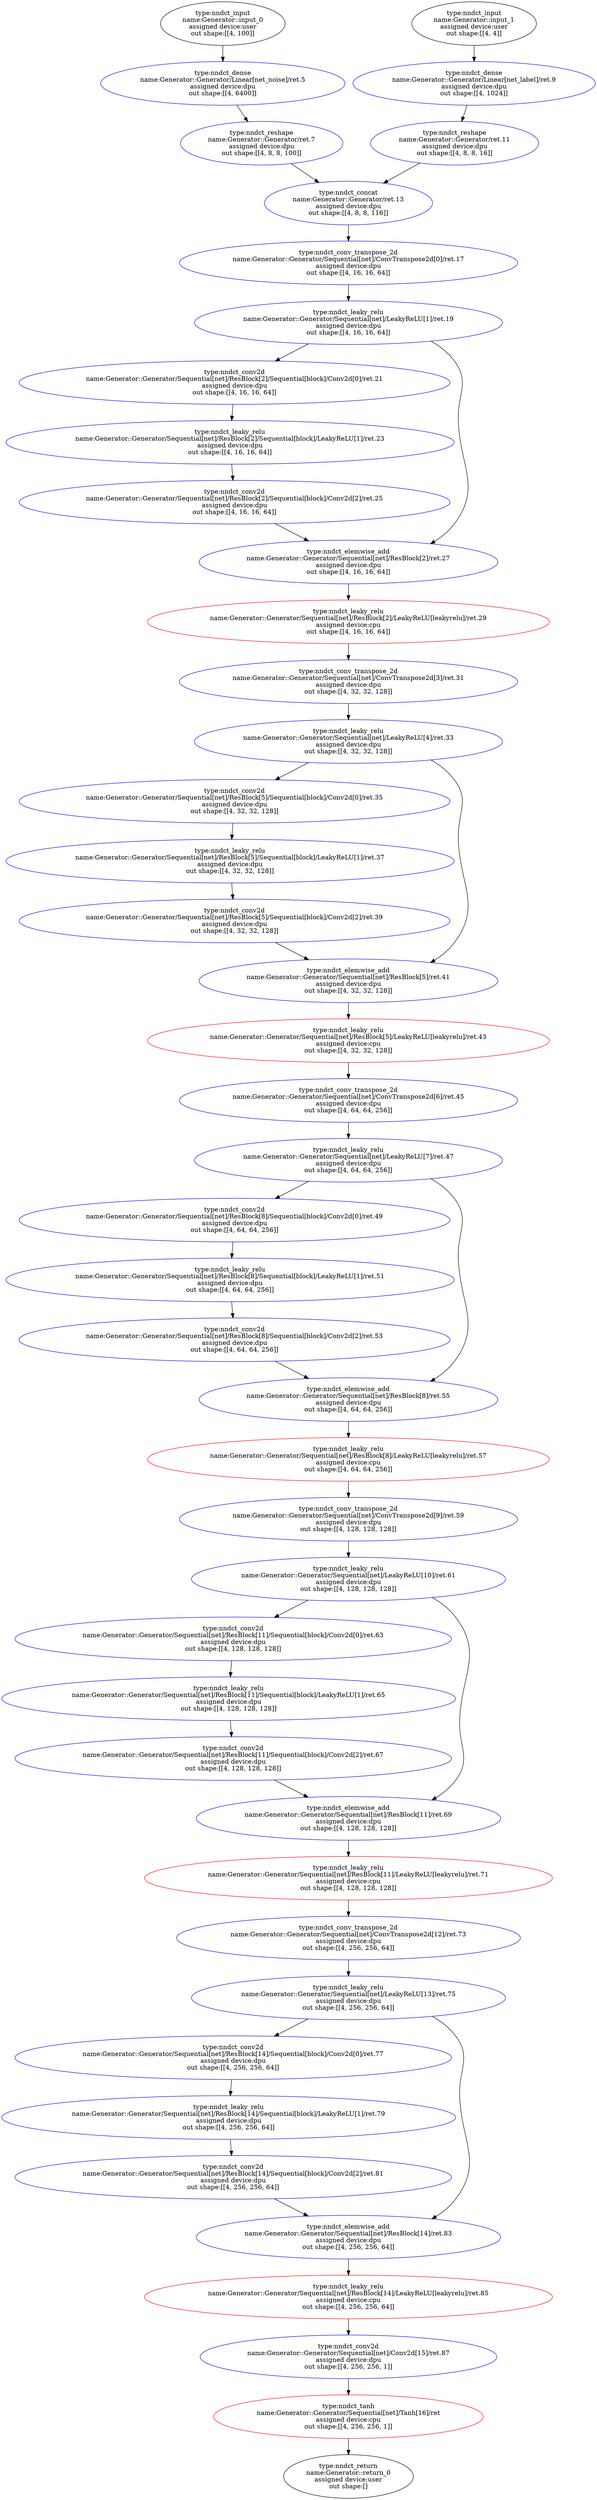 digraph Generator {
	input_0 [label="type:nndct_input
name:Generator::input_0
assigned device:user
out shape:[[4, 100]]" color=black]
	input_1 [label="type:nndct_input
name:Generator::input_1
assigned device:user
out shape:[[4, 4]]" color=black]
	"Generator/Linear[net_noise]/ret.5" [label="type:nndct_dense
name:Generator::Generator/Linear[net_noise]/ret.5
assigned device:dpu
out shape:[[4, 6400]]" color=blue]
	"Generator/ret.7" [label="type:nndct_reshape
name:Generator::Generator/ret.7
assigned device:dpu
out shape:[[4, 8, 8, 100]]" color=blue]
	"Generator/Linear[net_label]/ret.9" [label="type:nndct_dense
name:Generator::Generator/Linear[net_label]/ret.9
assigned device:dpu
out shape:[[4, 1024]]" color=blue]
	"Generator/ret.11" [label="type:nndct_reshape
name:Generator::Generator/ret.11
assigned device:dpu
out shape:[[4, 8, 8, 16]]" color=blue]
	"Generator/ret.13" [label="type:nndct_concat
name:Generator::Generator/ret.13
assigned device:dpu
out shape:[[4, 8, 8, 116]]" color=blue]
	"Generator/Sequential[net]/ConvTranspose2d[0]/ret.17" [label="type:nndct_conv_transpose_2d
name:Generator::Generator/Sequential[net]/ConvTranspose2d[0]/ret.17
assigned device:dpu
out shape:[[4, 16, 16, 64]]" color=blue]
	"Generator/Sequential[net]/LeakyReLU[1]/ret.19" [label="type:nndct_leaky_relu
name:Generator::Generator/Sequential[net]/LeakyReLU[1]/ret.19
assigned device:dpu
out shape:[[4, 16, 16, 64]]" color=blue]
	"Generator/Sequential[net]/ResBlock[2]/Sequential[block]/Conv2d[0]/ret.21" [label="type:nndct_conv2d
name:Generator::Generator/Sequential[net]/ResBlock[2]/Sequential[block]/Conv2d[0]/ret.21
assigned device:dpu
out shape:[[4, 16, 16, 64]]" color=blue]
	"Generator/Sequential[net]/ResBlock[2]/Sequential[block]/LeakyReLU[1]/ret.23" [label="type:nndct_leaky_relu
name:Generator::Generator/Sequential[net]/ResBlock[2]/Sequential[block]/LeakyReLU[1]/ret.23
assigned device:dpu
out shape:[[4, 16, 16, 64]]" color=blue]
	"Generator/Sequential[net]/ResBlock[2]/Sequential[block]/Conv2d[2]/ret.25" [label="type:nndct_conv2d
name:Generator::Generator/Sequential[net]/ResBlock[2]/Sequential[block]/Conv2d[2]/ret.25
assigned device:dpu
out shape:[[4, 16, 16, 64]]" color=blue]
	"Generator/Sequential[net]/ResBlock[2]/ret.27" [label="type:nndct_elemwise_add
name:Generator::Generator/Sequential[net]/ResBlock[2]/ret.27
assigned device:dpu
out shape:[[4, 16, 16, 64]]" color=blue]
	"Generator/Sequential[net]/ResBlock[2]/LeakyReLU[leakyrelu]/ret.29" [label="type:nndct_leaky_relu
name:Generator::Generator/Sequential[net]/ResBlock[2]/LeakyReLU[leakyrelu]/ret.29
assigned device:cpu
out shape:[[4, 16, 16, 64]]" color=red]
	"Generator/Sequential[net]/ConvTranspose2d[3]/ret.31" [label="type:nndct_conv_transpose_2d
name:Generator::Generator/Sequential[net]/ConvTranspose2d[3]/ret.31
assigned device:dpu
out shape:[[4, 32, 32, 128]]" color=blue]
	"Generator/Sequential[net]/LeakyReLU[4]/ret.33" [label="type:nndct_leaky_relu
name:Generator::Generator/Sequential[net]/LeakyReLU[4]/ret.33
assigned device:dpu
out shape:[[4, 32, 32, 128]]" color=blue]
	"Generator/Sequential[net]/ResBlock[5]/Sequential[block]/Conv2d[0]/ret.35" [label="type:nndct_conv2d
name:Generator::Generator/Sequential[net]/ResBlock[5]/Sequential[block]/Conv2d[0]/ret.35
assigned device:dpu
out shape:[[4, 32, 32, 128]]" color=blue]
	"Generator/Sequential[net]/ResBlock[5]/Sequential[block]/LeakyReLU[1]/ret.37" [label="type:nndct_leaky_relu
name:Generator::Generator/Sequential[net]/ResBlock[5]/Sequential[block]/LeakyReLU[1]/ret.37
assigned device:dpu
out shape:[[4, 32, 32, 128]]" color=blue]
	"Generator/Sequential[net]/ResBlock[5]/Sequential[block]/Conv2d[2]/ret.39" [label="type:nndct_conv2d
name:Generator::Generator/Sequential[net]/ResBlock[5]/Sequential[block]/Conv2d[2]/ret.39
assigned device:dpu
out shape:[[4, 32, 32, 128]]" color=blue]
	"Generator/Sequential[net]/ResBlock[5]/ret.41" [label="type:nndct_elemwise_add
name:Generator::Generator/Sequential[net]/ResBlock[5]/ret.41
assigned device:dpu
out shape:[[4, 32, 32, 128]]" color=blue]
	"Generator/Sequential[net]/ResBlock[5]/LeakyReLU[leakyrelu]/ret.43" [label="type:nndct_leaky_relu
name:Generator::Generator/Sequential[net]/ResBlock[5]/LeakyReLU[leakyrelu]/ret.43
assigned device:cpu
out shape:[[4, 32, 32, 128]]" color=red]
	"Generator/Sequential[net]/ConvTranspose2d[6]/ret.45" [label="type:nndct_conv_transpose_2d
name:Generator::Generator/Sequential[net]/ConvTranspose2d[6]/ret.45
assigned device:dpu
out shape:[[4, 64, 64, 256]]" color=blue]
	"Generator/Sequential[net]/LeakyReLU[7]/ret.47" [label="type:nndct_leaky_relu
name:Generator::Generator/Sequential[net]/LeakyReLU[7]/ret.47
assigned device:dpu
out shape:[[4, 64, 64, 256]]" color=blue]
	"Generator/Sequential[net]/ResBlock[8]/Sequential[block]/Conv2d[0]/ret.49" [label="type:nndct_conv2d
name:Generator::Generator/Sequential[net]/ResBlock[8]/Sequential[block]/Conv2d[0]/ret.49
assigned device:dpu
out shape:[[4, 64, 64, 256]]" color=blue]
	"Generator/Sequential[net]/ResBlock[8]/Sequential[block]/LeakyReLU[1]/ret.51" [label="type:nndct_leaky_relu
name:Generator::Generator/Sequential[net]/ResBlock[8]/Sequential[block]/LeakyReLU[1]/ret.51
assigned device:dpu
out shape:[[4, 64, 64, 256]]" color=blue]
	"Generator/Sequential[net]/ResBlock[8]/Sequential[block]/Conv2d[2]/ret.53" [label="type:nndct_conv2d
name:Generator::Generator/Sequential[net]/ResBlock[8]/Sequential[block]/Conv2d[2]/ret.53
assigned device:dpu
out shape:[[4, 64, 64, 256]]" color=blue]
	"Generator/Sequential[net]/ResBlock[8]/ret.55" [label="type:nndct_elemwise_add
name:Generator::Generator/Sequential[net]/ResBlock[8]/ret.55
assigned device:dpu
out shape:[[4, 64, 64, 256]]" color=blue]
	"Generator/Sequential[net]/ResBlock[8]/LeakyReLU[leakyrelu]/ret.57" [label="type:nndct_leaky_relu
name:Generator::Generator/Sequential[net]/ResBlock[8]/LeakyReLU[leakyrelu]/ret.57
assigned device:cpu
out shape:[[4, 64, 64, 256]]" color=red]
	"Generator/Sequential[net]/ConvTranspose2d[9]/ret.59" [label="type:nndct_conv_transpose_2d
name:Generator::Generator/Sequential[net]/ConvTranspose2d[9]/ret.59
assigned device:dpu
out shape:[[4, 128, 128, 128]]" color=blue]
	"Generator/Sequential[net]/LeakyReLU[10]/ret.61" [label="type:nndct_leaky_relu
name:Generator::Generator/Sequential[net]/LeakyReLU[10]/ret.61
assigned device:dpu
out shape:[[4, 128, 128, 128]]" color=blue]
	"Generator/Sequential[net]/ResBlock[11]/Sequential[block]/Conv2d[0]/ret.63" [label="type:nndct_conv2d
name:Generator::Generator/Sequential[net]/ResBlock[11]/Sequential[block]/Conv2d[0]/ret.63
assigned device:dpu
out shape:[[4, 128, 128, 128]]" color=blue]
	"Generator/Sequential[net]/ResBlock[11]/Sequential[block]/LeakyReLU[1]/ret.65" [label="type:nndct_leaky_relu
name:Generator::Generator/Sequential[net]/ResBlock[11]/Sequential[block]/LeakyReLU[1]/ret.65
assigned device:dpu
out shape:[[4, 128, 128, 128]]" color=blue]
	"Generator/Sequential[net]/ResBlock[11]/Sequential[block]/Conv2d[2]/ret.67" [label="type:nndct_conv2d
name:Generator::Generator/Sequential[net]/ResBlock[11]/Sequential[block]/Conv2d[2]/ret.67
assigned device:dpu
out shape:[[4, 128, 128, 128]]" color=blue]
	"Generator/Sequential[net]/ResBlock[11]/ret.69" [label="type:nndct_elemwise_add
name:Generator::Generator/Sequential[net]/ResBlock[11]/ret.69
assigned device:dpu
out shape:[[4, 128, 128, 128]]" color=blue]
	"Generator/Sequential[net]/ResBlock[11]/LeakyReLU[leakyrelu]/ret.71" [label="type:nndct_leaky_relu
name:Generator::Generator/Sequential[net]/ResBlock[11]/LeakyReLU[leakyrelu]/ret.71
assigned device:cpu
out shape:[[4, 128, 128, 128]]" color=red]
	"Generator/Sequential[net]/ConvTranspose2d[12]/ret.73" [label="type:nndct_conv_transpose_2d
name:Generator::Generator/Sequential[net]/ConvTranspose2d[12]/ret.73
assigned device:dpu
out shape:[[4, 256, 256, 64]]" color=blue]
	"Generator/Sequential[net]/LeakyReLU[13]/ret.75" [label="type:nndct_leaky_relu
name:Generator::Generator/Sequential[net]/LeakyReLU[13]/ret.75
assigned device:dpu
out shape:[[4, 256, 256, 64]]" color=blue]
	"Generator/Sequential[net]/ResBlock[14]/Sequential[block]/Conv2d[0]/ret.77" [label="type:nndct_conv2d
name:Generator::Generator/Sequential[net]/ResBlock[14]/Sequential[block]/Conv2d[0]/ret.77
assigned device:dpu
out shape:[[4, 256, 256, 64]]" color=blue]
	"Generator/Sequential[net]/ResBlock[14]/Sequential[block]/LeakyReLU[1]/ret.79" [label="type:nndct_leaky_relu
name:Generator::Generator/Sequential[net]/ResBlock[14]/Sequential[block]/LeakyReLU[1]/ret.79
assigned device:dpu
out shape:[[4, 256, 256, 64]]" color=blue]
	"Generator/Sequential[net]/ResBlock[14]/Sequential[block]/Conv2d[2]/ret.81" [label="type:nndct_conv2d
name:Generator::Generator/Sequential[net]/ResBlock[14]/Sequential[block]/Conv2d[2]/ret.81
assigned device:dpu
out shape:[[4, 256, 256, 64]]" color=blue]
	"Generator/Sequential[net]/ResBlock[14]/ret.83" [label="type:nndct_elemwise_add
name:Generator::Generator/Sequential[net]/ResBlock[14]/ret.83
assigned device:dpu
out shape:[[4, 256, 256, 64]]" color=blue]
	"Generator/Sequential[net]/ResBlock[14]/LeakyReLU[leakyrelu]/ret.85" [label="type:nndct_leaky_relu
name:Generator::Generator/Sequential[net]/ResBlock[14]/LeakyReLU[leakyrelu]/ret.85
assigned device:cpu
out shape:[[4, 256, 256, 64]]" color=red]
	"Generator/Sequential[net]/Conv2d[15]/ret.87" [label="type:nndct_conv2d
name:Generator::Generator/Sequential[net]/Conv2d[15]/ret.87
assigned device:dpu
out shape:[[4, 256, 256, 1]]" color=blue]
	"Generator/Sequential[net]/Tanh[16]/ret" [label="type:nndct_tanh
name:Generator::Generator/Sequential[net]/Tanh[16]/ret
assigned device:cpu
out shape:[[4, 256, 256, 1]]" color=red]
	return_0 [label="type:nndct_return
name:Generator::return_0
assigned device:user
out shape:[]" color=black]
	input_0 -> "Generator/Linear[net_noise]/ret.5"
	input_1 -> "Generator/Linear[net_label]/ret.9"
	"Generator/Linear[net_noise]/ret.5" -> "Generator/ret.7"
	"Generator/ret.7" -> "Generator/ret.13"
	"Generator/Linear[net_label]/ret.9" -> "Generator/ret.11"
	"Generator/ret.11" -> "Generator/ret.13"
	"Generator/ret.13" -> "Generator/Sequential[net]/ConvTranspose2d[0]/ret.17"
	"Generator/Sequential[net]/ConvTranspose2d[0]/ret.17" -> "Generator/Sequential[net]/LeakyReLU[1]/ret.19"
	"Generator/Sequential[net]/LeakyReLU[1]/ret.19" -> "Generator/Sequential[net]/ResBlock[2]/Sequential[block]/Conv2d[0]/ret.21"
	"Generator/Sequential[net]/LeakyReLU[1]/ret.19" -> "Generator/Sequential[net]/ResBlock[2]/ret.27"
	"Generator/Sequential[net]/ResBlock[2]/Sequential[block]/Conv2d[0]/ret.21" -> "Generator/Sequential[net]/ResBlock[2]/Sequential[block]/LeakyReLU[1]/ret.23"
	"Generator/Sequential[net]/ResBlock[2]/Sequential[block]/LeakyReLU[1]/ret.23" -> "Generator/Sequential[net]/ResBlock[2]/Sequential[block]/Conv2d[2]/ret.25"
	"Generator/Sequential[net]/ResBlock[2]/Sequential[block]/Conv2d[2]/ret.25" -> "Generator/Sequential[net]/ResBlock[2]/ret.27"
	"Generator/Sequential[net]/ResBlock[2]/ret.27" -> "Generator/Sequential[net]/ResBlock[2]/LeakyReLU[leakyrelu]/ret.29"
	"Generator/Sequential[net]/ResBlock[2]/LeakyReLU[leakyrelu]/ret.29" -> "Generator/Sequential[net]/ConvTranspose2d[3]/ret.31"
	"Generator/Sequential[net]/ConvTranspose2d[3]/ret.31" -> "Generator/Sequential[net]/LeakyReLU[4]/ret.33"
	"Generator/Sequential[net]/LeakyReLU[4]/ret.33" -> "Generator/Sequential[net]/ResBlock[5]/Sequential[block]/Conv2d[0]/ret.35"
	"Generator/Sequential[net]/LeakyReLU[4]/ret.33" -> "Generator/Sequential[net]/ResBlock[5]/ret.41"
	"Generator/Sequential[net]/ResBlock[5]/Sequential[block]/Conv2d[0]/ret.35" -> "Generator/Sequential[net]/ResBlock[5]/Sequential[block]/LeakyReLU[1]/ret.37"
	"Generator/Sequential[net]/ResBlock[5]/Sequential[block]/LeakyReLU[1]/ret.37" -> "Generator/Sequential[net]/ResBlock[5]/Sequential[block]/Conv2d[2]/ret.39"
	"Generator/Sequential[net]/ResBlock[5]/Sequential[block]/Conv2d[2]/ret.39" -> "Generator/Sequential[net]/ResBlock[5]/ret.41"
	"Generator/Sequential[net]/ResBlock[5]/ret.41" -> "Generator/Sequential[net]/ResBlock[5]/LeakyReLU[leakyrelu]/ret.43"
	"Generator/Sequential[net]/ResBlock[5]/LeakyReLU[leakyrelu]/ret.43" -> "Generator/Sequential[net]/ConvTranspose2d[6]/ret.45"
	"Generator/Sequential[net]/ConvTranspose2d[6]/ret.45" -> "Generator/Sequential[net]/LeakyReLU[7]/ret.47"
	"Generator/Sequential[net]/LeakyReLU[7]/ret.47" -> "Generator/Sequential[net]/ResBlock[8]/Sequential[block]/Conv2d[0]/ret.49"
	"Generator/Sequential[net]/LeakyReLU[7]/ret.47" -> "Generator/Sequential[net]/ResBlock[8]/ret.55"
	"Generator/Sequential[net]/ResBlock[8]/Sequential[block]/Conv2d[0]/ret.49" -> "Generator/Sequential[net]/ResBlock[8]/Sequential[block]/LeakyReLU[1]/ret.51"
	"Generator/Sequential[net]/ResBlock[8]/Sequential[block]/LeakyReLU[1]/ret.51" -> "Generator/Sequential[net]/ResBlock[8]/Sequential[block]/Conv2d[2]/ret.53"
	"Generator/Sequential[net]/ResBlock[8]/Sequential[block]/Conv2d[2]/ret.53" -> "Generator/Sequential[net]/ResBlock[8]/ret.55"
	"Generator/Sequential[net]/ResBlock[8]/ret.55" -> "Generator/Sequential[net]/ResBlock[8]/LeakyReLU[leakyrelu]/ret.57"
	"Generator/Sequential[net]/ResBlock[8]/LeakyReLU[leakyrelu]/ret.57" -> "Generator/Sequential[net]/ConvTranspose2d[9]/ret.59"
	"Generator/Sequential[net]/ConvTranspose2d[9]/ret.59" -> "Generator/Sequential[net]/LeakyReLU[10]/ret.61"
	"Generator/Sequential[net]/LeakyReLU[10]/ret.61" -> "Generator/Sequential[net]/ResBlock[11]/Sequential[block]/Conv2d[0]/ret.63"
	"Generator/Sequential[net]/LeakyReLU[10]/ret.61" -> "Generator/Sequential[net]/ResBlock[11]/ret.69"
	"Generator/Sequential[net]/ResBlock[11]/Sequential[block]/Conv2d[0]/ret.63" -> "Generator/Sequential[net]/ResBlock[11]/Sequential[block]/LeakyReLU[1]/ret.65"
	"Generator/Sequential[net]/ResBlock[11]/Sequential[block]/LeakyReLU[1]/ret.65" -> "Generator/Sequential[net]/ResBlock[11]/Sequential[block]/Conv2d[2]/ret.67"
	"Generator/Sequential[net]/ResBlock[11]/Sequential[block]/Conv2d[2]/ret.67" -> "Generator/Sequential[net]/ResBlock[11]/ret.69"
	"Generator/Sequential[net]/ResBlock[11]/ret.69" -> "Generator/Sequential[net]/ResBlock[11]/LeakyReLU[leakyrelu]/ret.71"
	"Generator/Sequential[net]/ResBlock[11]/LeakyReLU[leakyrelu]/ret.71" -> "Generator/Sequential[net]/ConvTranspose2d[12]/ret.73"
	"Generator/Sequential[net]/ConvTranspose2d[12]/ret.73" -> "Generator/Sequential[net]/LeakyReLU[13]/ret.75"
	"Generator/Sequential[net]/LeakyReLU[13]/ret.75" -> "Generator/Sequential[net]/ResBlock[14]/Sequential[block]/Conv2d[0]/ret.77"
	"Generator/Sequential[net]/LeakyReLU[13]/ret.75" -> "Generator/Sequential[net]/ResBlock[14]/ret.83"
	"Generator/Sequential[net]/ResBlock[14]/Sequential[block]/Conv2d[0]/ret.77" -> "Generator/Sequential[net]/ResBlock[14]/Sequential[block]/LeakyReLU[1]/ret.79"
	"Generator/Sequential[net]/ResBlock[14]/Sequential[block]/LeakyReLU[1]/ret.79" -> "Generator/Sequential[net]/ResBlock[14]/Sequential[block]/Conv2d[2]/ret.81"
	"Generator/Sequential[net]/ResBlock[14]/Sequential[block]/Conv2d[2]/ret.81" -> "Generator/Sequential[net]/ResBlock[14]/ret.83"
	"Generator/Sequential[net]/ResBlock[14]/ret.83" -> "Generator/Sequential[net]/ResBlock[14]/LeakyReLU[leakyrelu]/ret.85"
	"Generator/Sequential[net]/ResBlock[14]/LeakyReLU[leakyrelu]/ret.85" -> "Generator/Sequential[net]/Conv2d[15]/ret.87"
	"Generator/Sequential[net]/Conv2d[15]/ret.87" -> "Generator/Sequential[net]/Tanh[16]/ret"
	"Generator/Sequential[net]/Tanh[16]/ret" -> return_0
}
